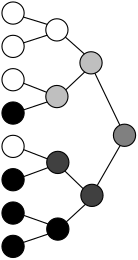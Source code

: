 <?xml version="1.0"?>
<!DOCTYPE ipe SYSTEM "ipe.dtd">
<ipe version="70107" creator="Ipe 7.1.9">
<info created="D:20151217154952" modified="D:20151217171757"/>
<ipestyle name="basic">
<symbol name="arrow/arc(spx)">
<path stroke="sym-stroke" fill="sym-stroke" pen="sym-pen">
0 0 m
-1 0.333 l
-1 -0.333 l
h
</path>
</symbol>
<symbol name="arrow/farc(spx)">
<path stroke="sym-stroke" fill="white" pen="sym-pen">
0 0 m
-1 0.333 l
-1 -0.333 l
h
</path>
</symbol>
<symbol name="arrow/ptarc(spx)">
<path stroke="sym-stroke" fill="sym-stroke" pen="sym-pen">
0 0 m
-1 0.333 l
-0.8 0 l
-1 -0.333 l
h
</path>
</symbol>
<symbol name="arrow/fptarc(spx)">
<path stroke="sym-stroke" fill="white" pen="sym-pen">
0 0 m
-1 0.333 l
-0.8 0 l
-1 -0.333 l
h
</path>
</symbol>
<symbol name="mark/circle(sx)" transformations="translations">
<path fill="sym-stroke">
0.6 0 0 0.6 0 0 e
0.4 0 0 0.4 0 0 e
</path>
</symbol>
<symbol name="mark/disk(sx)" transformations="translations">
<path fill="sym-stroke">
0.6 0 0 0.6 0 0 e
</path>
</symbol>
<symbol name="mark/fdisk(sfx)" transformations="translations">
<group>
<path fill="sym-fill">
0.5 0 0 0.5 0 0 e
</path>
<path fill="sym-stroke" fillrule="eofill">
0.6 0 0 0.6 0 0 e
0.4 0 0 0.4 0 0 e
</path>
</group>
</symbol>
<symbol name="mark/box(sx)" transformations="translations">
<path fill="sym-stroke" fillrule="eofill">
-0.6 -0.6 m
0.6 -0.6 l
0.6 0.6 l
-0.6 0.6 l
h
-0.4 -0.4 m
0.4 -0.4 l
0.4 0.4 l
-0.4 0.4 l
h
</path>
</symbol>
<symbol name="mark/square(sx)" transformations="translations">
<path fill="sym-stroke">
-0.6 -0.6 m
0.6 -0.6 l
0.6 0.6 l
-0.6 0.6 l
h
</path>
</symbol>
<symbol name="mark/fsquare(sfx)" transformations="translations">
<group>
<path fill="sym-fill">
-0.5 -0.5 m
0.5 -0.5 l
0.5 0.5 l
-0.5 0.5 l
h
</path>
<path fill="sym-stroke" fillrule="eofill">
-0.6 -0.6 m
0.6 -0.6 l
0.6 0.6 l
-0.6 0.6 l
h
-0.4 -0.4 m
0.4 -0.4 l
0.4 0.4 l
-0.4 0.4 l
h
</path>
</group>
</symbol>
<symbol name="mark/cross(sx)" transformations="translations">
<group>
<path fill="sym-stroke">
-0.43 -0.57 m
0.57 0.43 l
0.43 0.57 l
-0.57 -0.43 l
h
</path>
<path fill="sym-stroke">
-0.43 0.57 m
0.57 -0.43 l
0.43 -0.57 l
-0.57 0.43 l
h
</path>
</group>
</symbol>
<symbol name="arrow/fnormal(spx)">
<path stroke="sym-stroke" fill="white" pen="sym-pen">
0 0 m
-1 0.333 l
-1 -0.333 l
h
</path>
</symbol>
<symbol name="arrow/pointed(spx)">
<path stroke="sym-stroke" fill="sym-stroke" pen="sym-pen">
0 0 m
-1 0.333 l
-0.8 0 l
-1 -0.333 l
h
</path>
</symbol>
<symbol name="arrow/fpointed(spx)">
<path stroke="sym-stroke" fill="white" pen="sym-pen">
0 0 m
-1 0.333 l
-0.8 0 l
-1 -0.333 l
h
</path>
</symbol>
<symbol name="arrow/linear(spx)">
<path stroke="sym-stroke" pen="sym-pen">
-1 0.333 m
0 0 l
-1 -0.333 l
</path>
</symbol>
<symbol name="arrow/fdouble(spx)">
<path stroke="sym-stroke" fill="white" pen="sym-pen">
0 0 m
-1 0.333 l
-1 -0.333 l
h
-1 0 m
-2 0.333 l
-2 -0.333 l
h
</path>
</symbol>
<symbol name="arrow/double(spx)">
<path stroke="sym-stroke" fill="sym-stroke" pen="sym-pen">
0 0 m
-1 0.333 l
-1 -0.333 l
h
-1 0 m
-2 0.333 l
-2 -0.333 l
h
</path>
</symbol>
<pen name="heavier" value="0.8"/>
<pen name="fat" value="1.2"/>
<pen name="ultrafat" value="2"/>
<symbolsize name="large" value="5"/>
<symbolsize name="small" value="2"/>
<symbolsize name="tiny" value="1.1"/>
<arrowsize name="large" value="10"/>
<arrowsize name="small" value="5"/>
<arrowsize name="tiny" value="3"/>
<color name="red" value="1 0 0"/>
<color name="green" value="0 1 0"/>
<color name="blue" value="0 0 1"/>
<color name="yellow" value="1 1 0"/>
<color name="orange" value="1 0.647 0"/>
<color name="gold" value="1 0.843 0"/>
<color name="purple" value="0.627 0.125 0.941"/>
<color name="gray" value="0.5"/>
<color name="brown" value="0.647 0.165 0.165"/>
<color name="navy" value="0 0 0.502"/>
<color name="pink" value="1 0.753 0.796"/>
<color name="seagreen" value="0.18 0.545 0.341"/>
<color name="turquoise" value="0.251 0.878 0.816"/>
<color name="violet" value="0.933 0.51 0.933"/>
<color name="darkblue" value="0 0 0.545"/>
<color name="darkcyan" value="0 0.545 0.545"/>
<color name="darkgray" value="0.25"/>
<color name="darkgreen" value="0 0.392 0"/>
<color name="darkmagenta" value="0.545 0 0.545"/>
<color name="darkorange" value="1 0.549 0"/>
<color name="darkred" value="0.545 0 0"/>
<color name="lightblue" value="0.678 0.847 0.902"/>
<color name="lightcyan" value="0.878 1 1"/>
<color name="lightgray" value="0.75"/>
<color name="lightgreen" value="0.565 0.933 0.565"/>
<color name="lightyellow" value="1 1 0.878"/>
<dashstyle name="dashed" value="[4] 0"/>
<dashstyle name="dotted" value="[1 3] 0"/>
<dashstyle name="dash dotted" value="[4 2 1 2] 0"/>
<dashstyle name="dash dot dotted" value="[4 2 1 2 1 2] 0"/>
<textsize name="large" value="\large"/>
<textsize name="Large" value="\Large"/>
<textsize name="LARGE" value="\LARGE"/>
<textsize name="huge" value="\huge"/>
<textsize name="Huge" value="\Huge"/>
<textsize name="small" value="\small"/>
<textsize name="footnote" value="\footnotesize"/>
<textsize name="tiny" value="\tiny"/>
<textstyle name="center" begin="\begin{center}" end="\end{center}"/>
<textstyle name="itemize" begin="\begin{itemize}" end="\end{itemize}"/>
<textstyle name="item" begin="\begin{itemize}\item{}" end="\end{itemize}"/>
<gridsize name="4 pts" value="4"/>
<gridsize name="8 pts (~3 mm)" value="8"/>
<gridsize name="16 pts (~6 mm)" value="16"/>
<gridsize name="32 pts (~12 mm)" value="32"/>
<gridsize name="10 pts (~3.5 mm)" value="10"/>
<gridsize name="20 pts (~7 mm)" value="20"/>
<gridsize name="14 pts (~5 mm)" value="14"/>
<gridsize name="28 pts (~10 mm)" value="28"/>
<gridsize name="56 pts (~20 mm)" value="56"/>
<anglesize name="90 deg" value="90"/>
<anglesize name="60 deg" value="60"/>
<anglesize name="45 deg" value="45"/>
<anglesize name="30 deg" value="30"/>
<anglesize name="22.5 deg" value="22.5"/>
<tiling name="falling" angle="-60" step="4" width="1"/>
<tiling name="rising" angle="30" step="4" width="1"/>
</ipestyle>
<page>
<layer name="alpha"/>
<view layers="alpha" active="alpha"/>
<path layer="alpha" matrix="1 0 0 1 0 4" stroke="black" fill="white">
4 0 0 4 132 624 e
</path>
<path matrix="1 0 0 1 0 -8" stroke="black" fill="white">
4 0 0 4 132 624 e
</path>
<path matrix="1 0 0 1 0 -20" stroke="black" fill="white">
4 0 0 4 132 624 e
</path>
<path matrix="1 0 0 1 0 -32" stroke="black" fill="black">
4 0 0 4 132 624 e
</path>
<path matrix="1 0 0 1 0 -44" stroke="black" fill="white">
4 0 0 4 132 624 e
</path>
<path matrix="1 0 0 1 0 -56" stroke="black" fill="black">
4 0 0 4 132 624 e
</path>
<path matrix="1 0 0 1 0 -68" stroke="black" fill="black">
4 0 0 4 132 624 e
</path>
<path matrix="1 0 0 1 0 -80" stroke="black" fill="black">
4 0 0 4 132 624 e
</path>
<path matrix="1 0 0 1 15.7822 -2.05837" stroke="black" fill="white">
4 0 0 4 132 624 e
</path>
<path matrix="1 0 0 1 15.7822 -26.0584" stroke="black" fill="lightgray">
4 0 0 4 132 624 e
</path>
<path matrix="1 0 0 1 16.1136 -49.771" stroke="black" fill="darkgray">
4 0 0 4 132 624 e
</path>
<path matrix="1 0 0 1 16.1136 -73.771" stroke="black" fill="black">
4 0 0 4 132 624 e
</path>
<path matrix="1 0 0 1 28.0661 -13.9189" stroke="black" fill="lightgray">
4 0 0 4 132 624 e
</path>
<path matrix="1 0 0 1 28.3975 -61.6315" stroke="black" fill="darkgray">
4 0 0 4 132 624 e
</path>
<path matrix="1 0 0 1 40.1244 -39.9981" stroke="black" fill="gray">
4 0 0 4 132 624 e
</path>
<path stroke="black">
144.309 623.925 m
135.729 626.554 l
</path>
<path stroke="black">
144.27 620.027 m
135.79 617.279 l
</path>
<path stroke="black">
144.09 599.481 m
135.789 602.718 l
</path>
<path stroke="black">
144.292 595.988 m
135.828 593.161 l
</path>
<path stroke="black">
157.792 606.79 m
150.967 600.362 l
</path>
<path stroke="black">
157.664 613.28 m
150.828 619.348 l
</path>
<path matrix="0.515093 0 0 1.87134 83.4984 -509.266" stroke="black">
168.771 586.183 m
151.359 596.151 l
</path>
<path matrix="0.487905 0 0 2.34542 88.2031 -784.374" stroke="black">
168.759 581.841 m
151.831 575.706 l
</path>
<path stroke="black">
144.329 575.524 m
135.823 578.822 l
</path>
<path stroke="black">
144.583 572.349 m
135.838 569.126 l
</path>
<path stroke="black">
157.216 564.793 m
150.645 571.132 l
</path>
<path stroke="black">
158.037 559.139 m
151.162 552.818 l
</path>
<path matrix="1.0212 0 0 0.90084 -2.71787 55.5345" stroke="black">
144.233 551.201 m
135.746 554.597 l
</path>
<path stroke="black">
144.548 548.417 m
135.733 545.438 l
</path>
</page>
</ipe>
